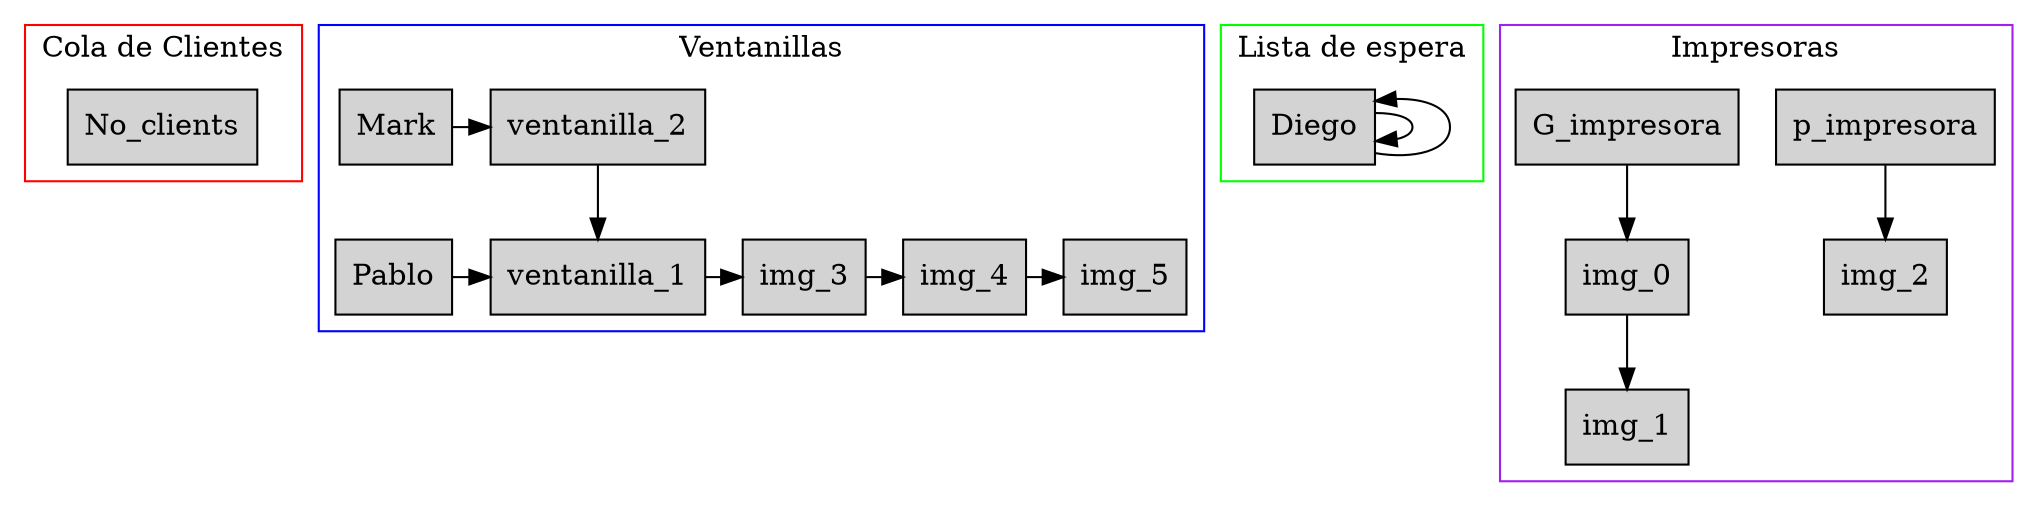  digraph G{
 subgraph cluster_0{
 node [style=filled, shape=box];
 No_clients;
 label="Cola de Clientes";
 color=red;
 }
 subgraph cluster_1{
 node [style=filled, shape=box];
 client_2    [label="Mark"];
 rank=same{
 client_2     -> ventanilla_2    
 };
 ventanilla_2     -> ventanilla_1    ;
 client_1    [label="Pablo"];
 rank=same{
 client_1     -> ventanilla_1    
->  img_3    
 ->  img_4    
 ->  img_5    
 };
 label="Ventanillas";
 color=blue;
 }
 subgraph cluster_2{
 node [style=filled, shape=box];
 rank=same{
 client_0    [label="Diego"];
 client_0     -> client_0    ;
 client_0     -> client_0    [dir=back];
 };
 label="Lista de espera";
 color=green;
 }
 subgraph cluster_3{
 node [style=filled, shape=box];
 p_impresora;
 p_impresora -> img_2    ;
 label="Impresoras";
 color=purple;
 }
 subgraph cluster_3{
 node [style=filled, shape=box];
 G_impresora;
 G_impresora -> img_0    ;
 img_0     -> img_1    ;
 label="Impresoras";
 color=purple;
 }
 }
